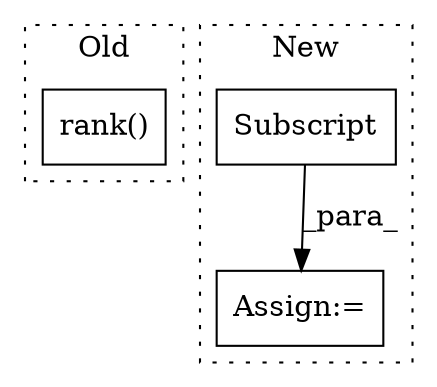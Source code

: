 digraph G {
subgraph cluster0 {
1 [label="rank()" a="75" s="7145" l="57" shape="box"];
label = "Old";
style="dotted";
}
subgraph cluster1 {
2 [label="Subscript" a="63" s="8518,0" l="35,0" shape="box"];
3 [label="Assign:=" a="68" s="8515" l="3" shape="box"];
label = "New";
style="dotted";
}
2 -> 3 [label="_para_"];
}